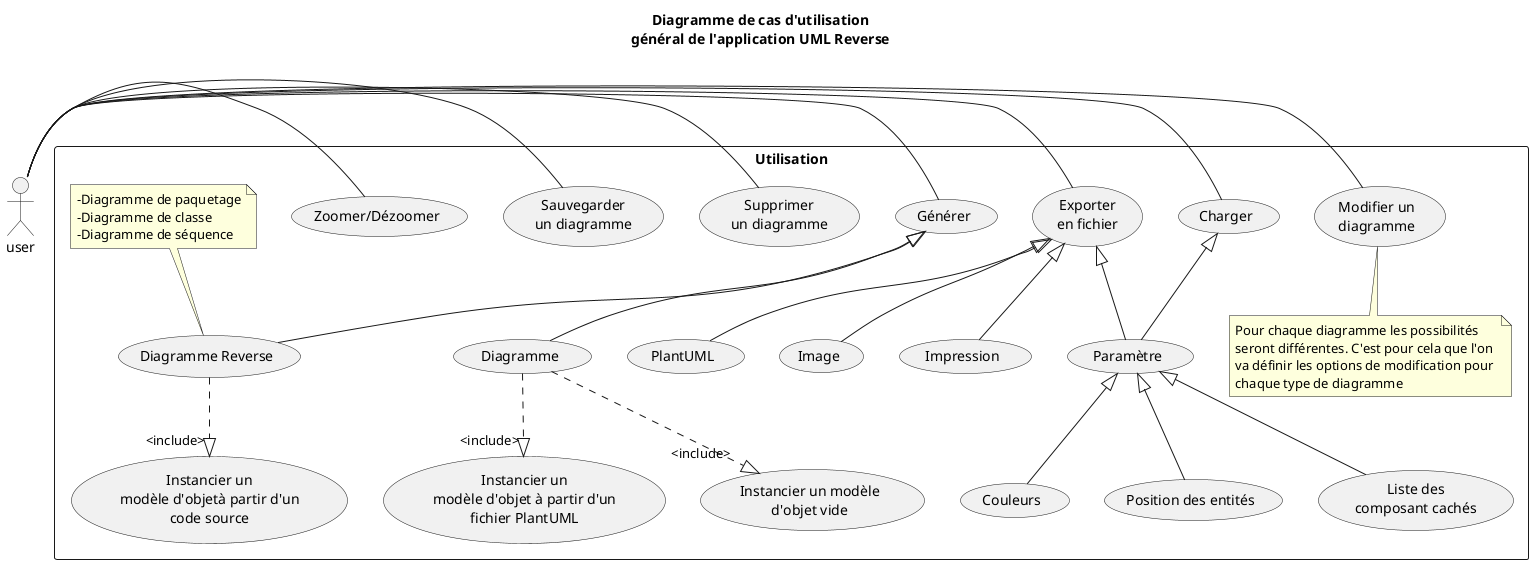 @startuml
/'left to right direction'/
title Diagramme de cas d'utilisation\ngénéral de l'application UML Reverse

actor user

rectangle Utilisation {
        (Instancier un\nmodèle d'objet à partir d'un\nfichier PlantUML) as (loadpuml)
        (Instancier un\nmodèle d'objetà partir d'un\ncode source) as (loadjava)
        (Instancier un modèle\nd'objet vide) as (creat)
        (Charger) as (load)
        (Exporter\nen fichier) as (export)
        (Supprimer\nun diagramme) as (rem)
        (Sauvegarder\nun diagramme) as (save)
        (Générer) as (gen)
        (Modifier un\ndiagramme) as (edit)

        :user: - (edit)
        :user: - (load)
        :user: - (export)
	:user: - (gen)
        :user: - (rem)
        :user: -(save)
        :user: -(Zoomer/Dézoomer)
		
        (load) <|-- (Paramètre)
        (export) <|-- (PlantUML)
        (export) <|-- (Image)
        (export) <|-- (Paramètre)
        (export) <|-- (Impression)
        (gen) <|-- (Diagramme)
        (gen) <|-- (Diagramme Reverse)

        (Couleurs) as (couleurs)
        (Position des entités) as (position) 
        (Liste des\ncomposant cachés) as (hidecomposant)
        
        (Paramètre) <|-- (couleurs) 
        (Paramètre) <|-- (position) 
        (Paramètre) <|-- (hidecomposant)
		
        (Diagramme Reverse) ..|> "<include>"  (loadjava)
	(Diagramme) ..|> "<include>" (loadpuml)
	(Diagramme) ..|> "<include>" (creat)
 
        note bottom of (edit)
            Pour chaque diagramme les possibilités 
            seront différentes. C'est pour cela que l'on 
            va définir les options de modification pour 
            chaque type de diagramme
        end note
        
        note top of (Diagramme Reverse)
            -Diagramme de paquetage
            -Diagramme de classe
            -Diagramme de séquence
        end note
}

@enduml